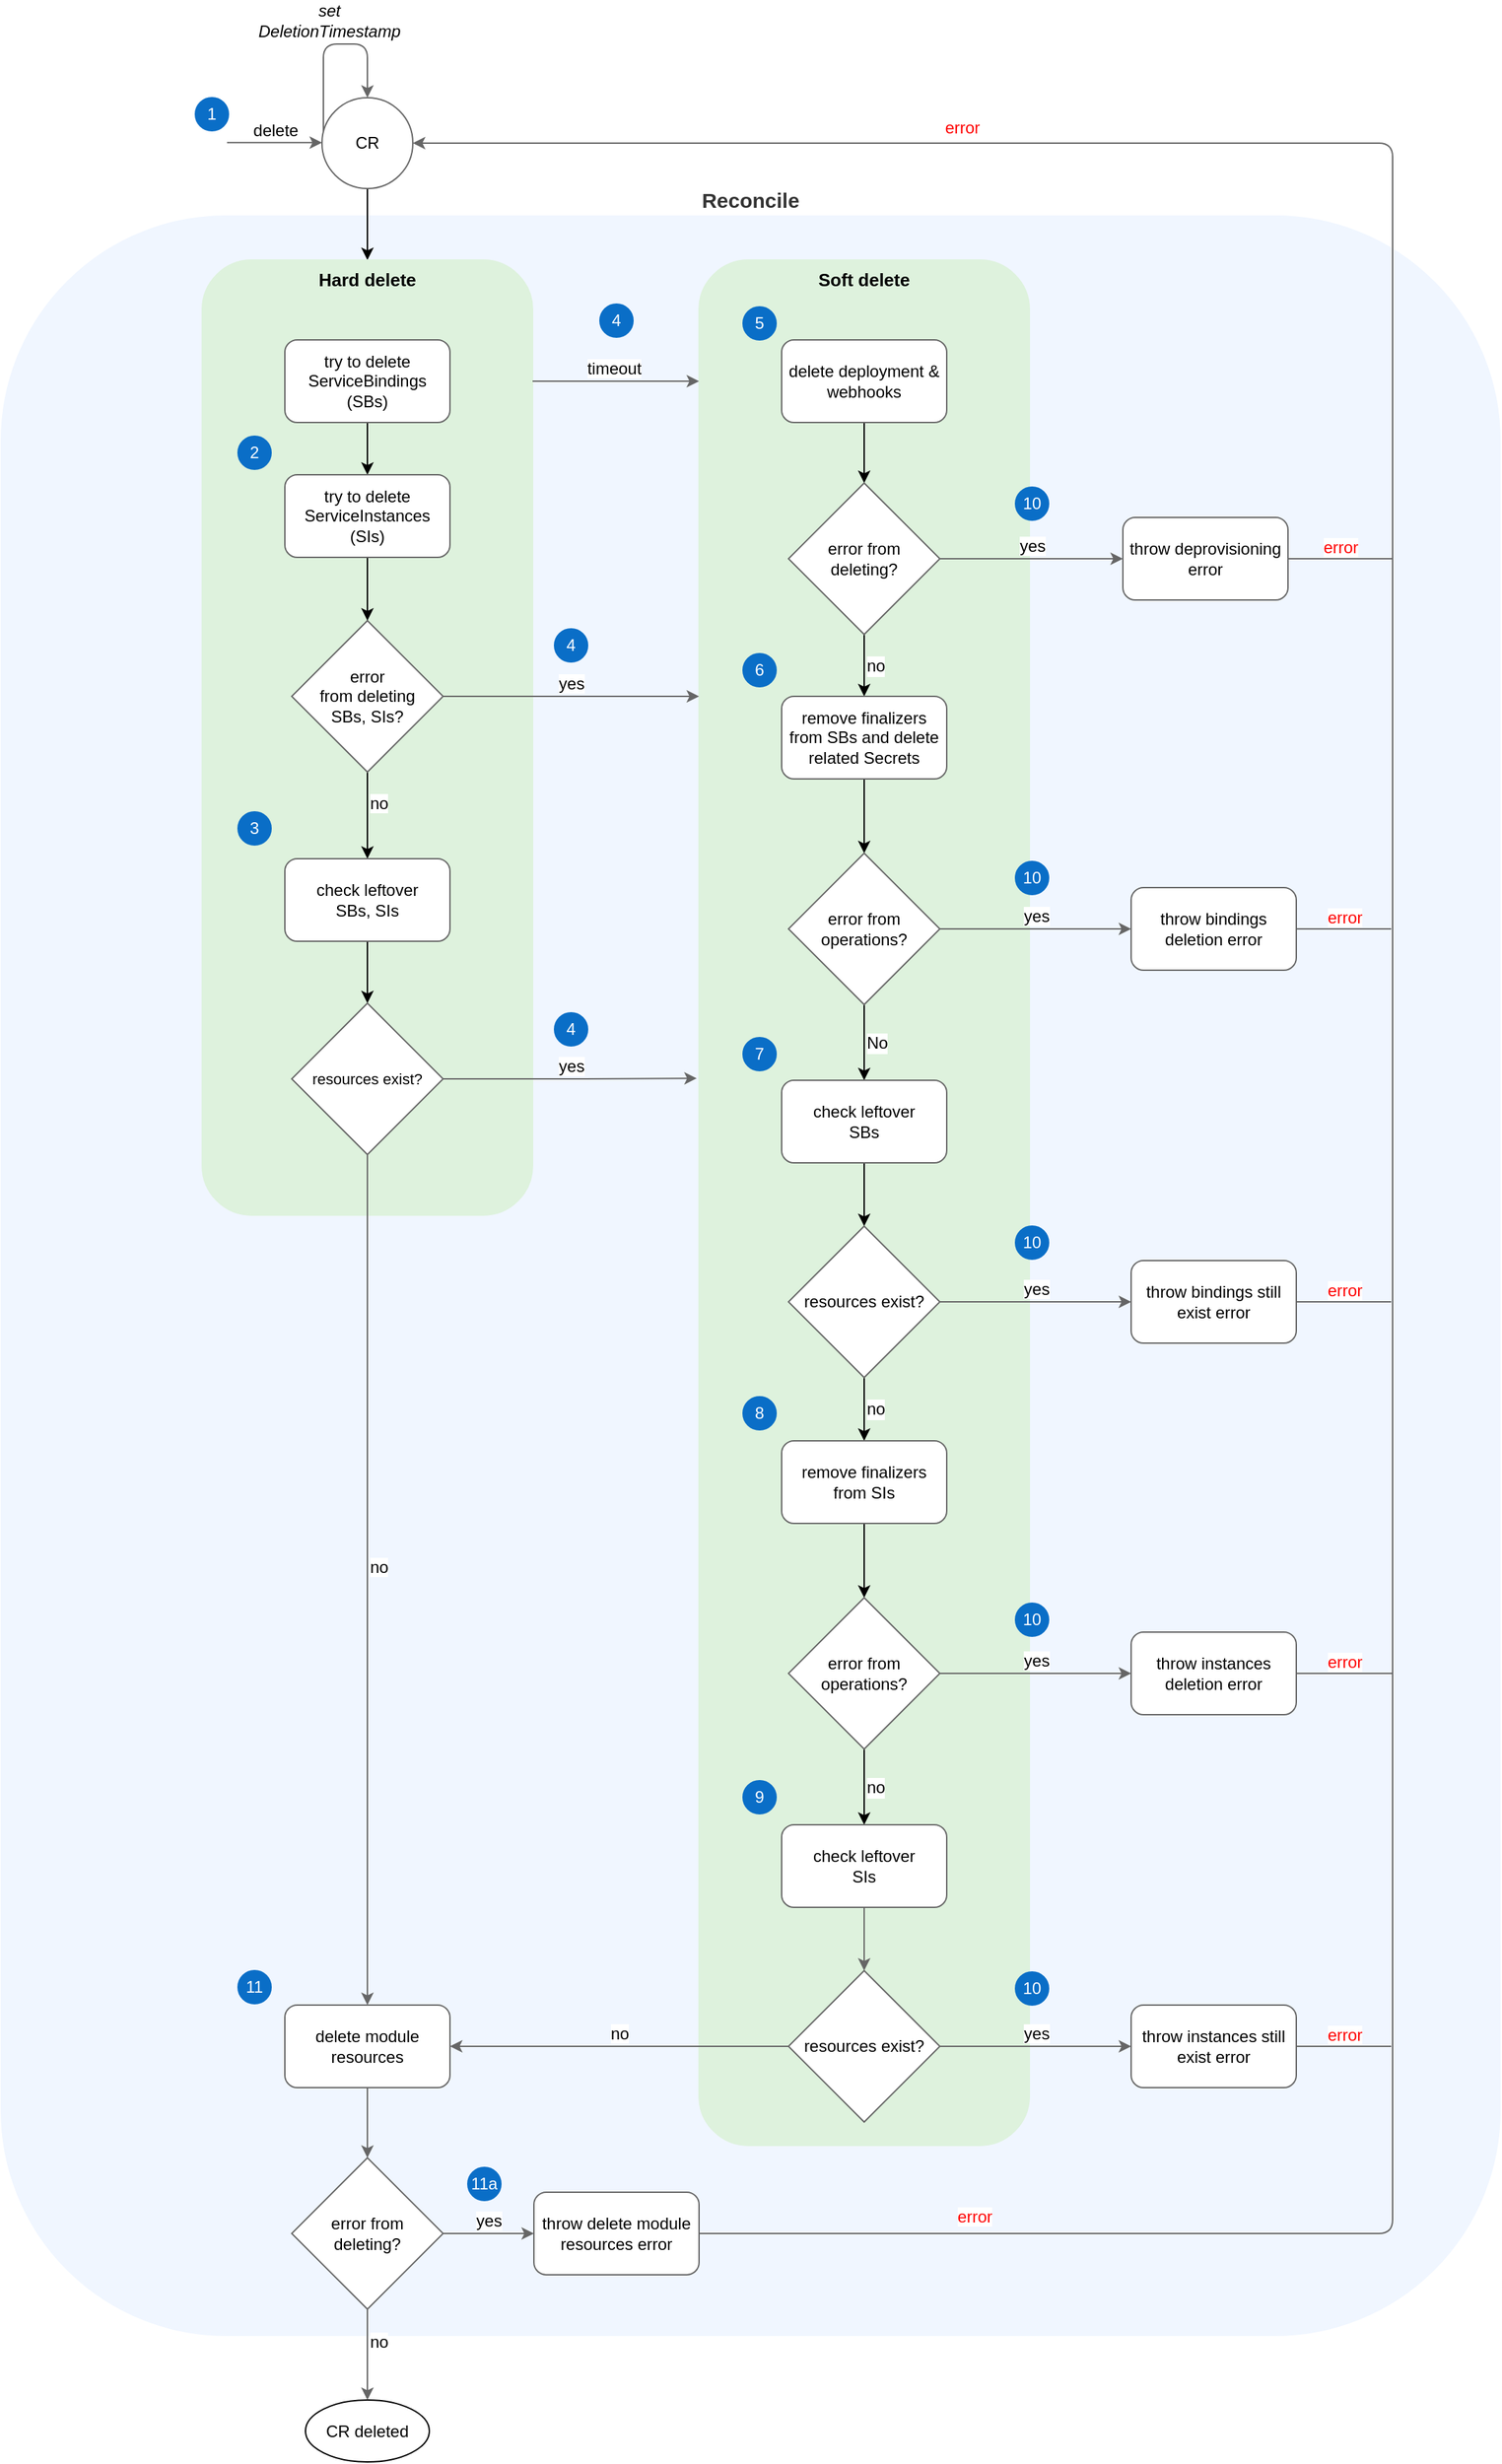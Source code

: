 <mxfile version="21.6.5" type="device">
  <diagram id="lu0qVTgI4R-YYrcZuvKL" name="Strona-1">
    <mxGraphModel dx="2233" dy="1082" grid="0" gridSize="10" guides="1" tooltips="1" connect="1" arrows="1" fold="1" page="0" pageScale="1" pageWidth="827" pageHeight="1169" math="0" shadow="0">
      <root>
        <mxCell id="0" />
        <mxCell id="1" parent="0" />
        <mxCell id="O6QXdMl-xdjii7lvghlq-1" value="&lt;font style=&quot;font-size: 15px;&quot;&gt;Reconcile&lt;/font&gt;" style="rounded=1;whiteSpace=wrap;html=1;fontColor=#333333;fillColor=#f0f6ff;strokeColor=#f0f6ff;labelPosition=center;verticalLabelPosition=top;align=center;verticalAlign=bottom;fontStyle=1" parent="1" vertex="1">
          <mxGeometry x="-857" y="430" width="1089" height="1540" as="geometry" />
        </mxCell>
        <mxCell id="O6QXdMl-xdjii7lvghlq-54" value="" style="edgeStyle=orthogonalEdgeStyle;rounded=1;orthogonalLoop=1;jettySize=auto;html=1;fontSize=10;fontColor=#000000;" parent="1" source="9s4blzP_cOgsW_nrXSzR-4" target="9s4blzP_cOgsW_nrXSzR-12" edge="1">
          <mxGeometry relative="1" as="geometry" />
        </mxCell>
        <mxCell id="9s4blzP_cOgsW_nrXSzR-4" value="CR" style="ellipse;whiteSpace=wrap;html=1;aspect=fixed;fillColor=#FFFFFF;strokeColor=#666666;" parent="1" vertex="1">
          <mxGeometry x="-624" y="344" width="66" height="66" as="geometry" />
        </mxCell>
        <mxCell id="9s4blzP_cOgsW_nrXSzR-6" value="&lt;font style=&quot;font-size: 12px;&quot;&gt;delete&lt;/font&gt;" style="endArrow=classic;html=1;rounded=1;labelPosition=center;verticalLabelPosition=top;align=center;verticalAlign=bottom;strokeColor=#666666;" parent="1" edge="1">
          <mxGeometry width="50" height="50" relative="1" as="geometry">
            <mxPoint x="-693" y="376.66" as="sourcePoint" />
            <mxPoint x="-624" y="376.66" as="targetPoint" />
          </mxGeometry>
        </mxCell>
        <mxCell id="9s4blzP_cOgsW_nrXSzR-7" value="&lt;i style=&quot;font-size: 12px;&quot;&gt;set&lt;br&gt;DeletionTimestamp&lt;/i&gt;" style="edgeStyle=orthogonalEdgeStyle;rounded=1;orthogonalLoop=1;jettySize=auto;html=1;entryX=0.5;entryY=0;entryDx=0;entryDy=0;labelPosition=center;verticalLabelPosition=top;align=center;verticalAlign=bottom;strokeColor=#666666;" parent="1" source="9s4blzP_cOgsW_nrXSzR-4" target="9s4blzP_cOgsW_nrXSzR-4" edge="1">
          <mxGeometry relative="1" as="geometry">
            <mxPoint x="-553" y="347" as="targetPoint" />
            <Array as="points">
              <mxPoint x="-623" y="305" />
              <mxPoint x="-591" y="305" />
            </Array>
          </mxGeometry>
        </mxCell>
        <mxCell id="9s4blzP_cOgsW_nrXSzR-12" value="&lt;font style=&quot;font-size: 13px;&quot;&gt;&lt;b&gt;Hard delete&lt;/b&gt;&lt;/font&gt;" style="rounded=1;whiteSpace=wrap;html=1;labelPosition=center;verticalLabelPosition=middle;align=center;verticalAlign=top;strokeColor=#def2dd;fillColor=#def2dd;" parent="1" vertex="1">
          <mxGeometry x="-711" y="462" width="240" height="694" as="geometry" />
        </mxCell>
        <mxCell id="9s4blzP_cOgsW_nrXSzR-21" value="&lt;font style=&quot;font-size: 13px;&quot;&gt;&lt;b&gt;Soft delete&lt;/b&gt;&lt;/font&gt;" style="rounded=1;whiteSpace=wrap;html=1;verticalAlign=top;strokeColor=#def2dd;fillColor=#def2dd;" parent="1" vertex="1">
          <mxGeometry x="-350" y="462" width="240" height="1370" as="geometry" />
        </mxCell>
        <mxCell id="O6QXdMl-xdjii7lvghlq-8" value="yes" style="edgeStyle=orthogonalEdgeStyle;rounded=1;orthogonalLoop=1;jettySize=auto;html=1;fontSize=12;fontColor=#000000;exitX=1;exitY=0.5;exitDx=0;exitDy=0;strokeColor=#666666;verticalAlign=bottom;" parent="1" source="O6QXdMl-xdjii7lvghlq-2" target="9s4blzP_cOgsW_nrXSzR-21" edge="1">
          <mxGeometry relative="1" as="geometry">
            <Array as="points">
              <mxPoint x="-405" y="779" />
              <mxPoint x="-405" y="779" />
            </Array>
          </mxGeometry>
        </mxCell>
        <mxCell id="O6QXdMl-xdjii7lvghlq-14" value="no" style="edgeStyle=orthogonalEdgeStyle;rounded=1;orthogonalLoop=1;jettySize=auto;html=1;fontSize=12;fontColor=#000000;labelPosition=right;verticalLabelPosition=middle;align=left;verticalAlign=bottom;" parent="1" source="O6QXdMl-xdjii7lvghlq-2" target="O6QXdMl-xdjii7lvghlq-10" edge="1">
          <mxGeometry relative="1" as="geometry" />
        </mxCell>
        <mxCell id="O6QXdMl-xdjii7lvghlq-2" value="&lt;font style=&quot;font-size: 12px;&quot;&gt;error &lt;br&gt;from deleting&lt;br&gt;SBs, SIs?&lt;/font&gt;" style="rhombus;whiteSpace=wrap;html=1;fontSize=11;aspect=fixed;strokeColor=#666666;" parent="1" vertex="1">
          <mxGeometry x="-646" y="724" width="110" height="110" as="geometry" />
        </mxCell>
        <mxCell id="O6QXdMl-xdjii7lvghlq-6" value="" style="edgeStyle=orthogonalEdgeStyle;rounded=1;orthogonalLoop=1;jettySize=auto;html=1;fontSize=12;fontColor=#FF0000;" parent="1" source="O6QXdMl-xdjii7lvghlq-3" target="O6QXdMl-xdjii7lvghlq-5" edge="1">
          <mxGeometry relative="1" as="geometry" />
        </mxCell>
        <mxCell id="mvj4oXj6JV9amYfgUnpZ-20" value="" style="edgeStyle=orthogonalEdgeStyle;rounded=1;orthogonalLoop=1;jettySize=auto;html=1;strokeColor=#666666;" parent="1" edge="1">
          <mxGeometry relative="1" as="geometry">
            <mxPoint x="-471" y="550" as="sourcePoint" />
            <mxPoint x="-350" y="550" as="targetPoint" />
          </mxGeometry>
        </mxCell>
        <mxCell id="mvj4oXj6JV9amYfgUnpZ-23" value="timeout" style="edgeLabel;html=1;align=center;verticalAlign=bottom;resizable=0;points=[];fontSize=12;" parent="mvj4oXj6JV9amYfgUnpZ-20" vertex="1" connectable="0">
          <mxGeometry x="-0.033" y="1" relative="1" as="geometry">
            <mxPoint as="offset" />
          </mxGeometry>
        </mxCell>
        <mxCell id="O6QXdMl-xdjii7lvghlq-3" value="try to delete ServiceBindings&lt;br&gt;(SBs)" style="rounded=1;whiteSpace=wrap;html=1;strokeColor=#666666;" parent="1" vertex="1">
          <mxGeometry x="-651" y="520" width="120" height="60" as="geometry" />
        </mxCell>
        <mxCell id="O6QXdMl-xdjii7lvghlq-7" value="" style="edgeStyle=orthogonalEdgeStyle;rounded=1;orthogonalLoop=1;jettySize=auto;html=1;fontSize=12;fontColor=#FF0000;" parent="1" source="O6QXdMl-xdjii7lvghlq-5" target="O6QXdMl-xdjii7lvghlq-2" edge="1">
          <mxGeometry relative="1" as="geometry" />
        </mxCell>
        <mxCell id="O6QXdMl-xdjii7lvghlq-5" value="try to delete ServiceInstances&lt;br&gt;(SIs)" style="rounded=1;whiteSpace=wrap;html=1;strokeColor=#666666;" parent="1" vertex="1">
          <mxGeometry x="-651" y="618" width="120" height="60" as="geometry" />
        </mxCell>
        <mxCell id="O6QXdMl-xdjii7lvghlq-15" value="" style="edgeStyle=orthogonalEdgeStyle;rounded=1;orthogonalLoop=1;jettySize=auto;html=1;fontSize=12;fontColor=#000000;" parent="1" source="O6QXdMl-xdjii7lvghlq-10" target="O6QXdMl-xdjii7lvghlq-13" edge="1">
          <mxGeometry relative="1" as="geometry" />
        </mxCell>
        <mxCell id="O6QXdMl-xdjii7lvghlq-10" value="check leftover&lt;br&gt;SBs, SIs" style="rounded=1;whiteSpace=wrap;html=1;strokeColor=#666666;" parent="1" vertex="1">
          <mxGeometry x="-651" y="897" width="120" height="60" as="geometry" />
        </mxCell>
        <mxCell id="O6QXdMl-xdjii7lvghlq-17" value="yes" style="edgeStyle=orthogonalEdgeStyle;rounded=1;orthogonalLoop=1;jettySize=auto;html=1;entryX=-0.007;entryY=0.434;entryDx=0;entryDy=0;entryPerimeter=0;fontSize=12;fontColor=#000000;strokeColor=#666666;verticalAlign=bottom;" parent="1" source="O6QXdMl-xdjii7lvghlq-13" target="9s4blzP_cOgsW_nrXSzR-21" edge="1">
          <mxGeometry relative="1" as="geometry" />
        </mxCell>
        <mxCell id="O6QXdMl-xdjii7lvghlq-19" value="no" style="edgeStyle=orthogonalEdgeStyle;rounded=1;orthogonalLoop=1;jettySize=auto;html=1;fontSize=12;fontColor=#000000;strokeColor=#666666;labelPosition=right;verticalLabelPosition=middle;align=left;verticalAlign=bottom;" parent="1" source="O6QXdMl-xdjii7lvghlq-13" target="O6QXdMl-xdjii7lvghlq-18" edge="1">
          <mxGeometry relative="1" as="geometry" />
        </mxCell>
        <mxCell id="O6QXdMl-xdjii7lvghlq-13" value="resources exist?" style="rhombus;whiteSpace=wrap;html=1;fontSize=11;aspect=fixed;strokeColor=#666666;" parent="1" vertex="1">
          <mxGeometry x="-646" y="1002" width="110" height="110" as="geometry" />
        </mxCell>
        <mxCell id="O6QXdMl-xdjii7lvghlq-59" value="" style="edgeStyle=orthogonalEdgeStyle;rounded=1;orthogonalLoop=1;jettySize=auto;html=1;fontSize=10;fontColor=#000000;strokeColor=#666666;" parent="1" source="O6QXdMl-xdjii7lvghlq-18" target="O6QXdMl-xdjii7lvghlq-56" edge="1">
          <mxGeometry relative="1" as="geometry" />
        </mxCell>
        <mxCell id="O6QXdMl-xdjii7lvghlq-18" value="delete module resources" style="rounded=1;whiteSpace=wrap;html=1;strokeColor=#666666;" parent="1" vertex="1">
          <mxGeometry x="-651" y="1730" width="120" height="60" as="geometry" />
        </mxCell>
        <mxCell id="O6QXdMl-xdjii7lvghlq-23" value="" style="edgeStyle=orthogonalEdgeStyle;rounded=1;orthogonalLoop=1;jettySize=auto;html=1;fontSize=12;fontColor=#000000;" parent="1" source="O6QXdMl-xdjii7lvghlq-21" target="O6QXdMl-xdjii7lvghlq-22" edge="1">
          <mxGeometry relative="1" as="geometry" />
        </mxCell>
        <mxCell id="O6QXdMl-xdjii7lvghlq-21" value="delete deployment &amp;amp; webhooks" style="rounded=1;whiteSpace=wrap;html=1;strokeColor=#666666;" parent="1" vertex="1">
          <mxGeometry x="-290" y="520" width="120" height="60" as="geometry" />
        </mxCell>
        <mxCell id="O6QXdMl-xdjii7lvghlq-25" value="&lt;font style=&quot;font-size: 12px;&quot;&gt;yes&lt;/font&gt;" style="edgeStyle=orthogonalEdgeStyle;rounded=1;orthogonalLoop=1;jettySize=auto;html=1;fontSize=10;fontColor=#000000;entryX=0;entryY=0.5;entryDx=0;entryDy=0;strokeColor=#666666;verticalAlign=bottom;" parent="1" source="O6QXdMl-xdjii7lvghlq-22" target="O6QXdMl-xdjii7lvghlq-24" edge="1">
          <mxGeometry relative="1" as="geometry">
            <mxPoint x="-95" y="679" as="targetPoint" />
          </mxGeometry>
        </mxCell>
        <mxCell id="O6QXdMl-xdjii7lvghlq-27" value="no" style="edgeStyle=orthogonalEdgeStyle;rounded=1;orthogonalLoop=1;jettySize=auto;html=1;fontSize=12;fontColor=#000000;verticalAlign=middle;labelPosition=right;verticalLabelPosition=middle;align=left;" parent="1" source="O6QXdMl-xdjii7lvghlq-22" target="O6QXdMl-xdjii7lvghlq-26" edge="1">
          <mxGeometry relative="1" as="geometry" />
        </mxCell>
        <mxCell id="O6QXdMl-xdjii7lvghlq-22" value="&lt;font style=&quot;font-size: 12px;&quot;&gt;error from&lt;br&gt;deleting?&lt;/font&gt;" style="rhombus;whiteSpace=wrap;html=1;fontSize=11;aspect=fixed;strokeColor=#666666;" parent="1" vertex="1">
          <mxGeometry x="-285" y="624" width="110" height="110" as="geometry" />
        </mxCell>
        <mxCell id="O6QXdMl-xdjii7lvghlq-78" value="error" style="edgeStyle=orthogonalEdgeStyle;rounded=1;orthogonalLoop=1;jettySize=auto;html=1;fontSize=12;fontColor=#FF0000;endArrow=none;endFill=0;labelPosition=center;verticalLabelPosition=top;align=center;verticalAlign=bottom;strokeColor=#666666;" parent="1" source="O6QXdMl-xdjii7lvghlq-24" edge="1">
          <mxGeometry relative="1" as="geometry">
            <mxPoint x="154" y="679" as="targetPoint" />
          </mxGeometry>
        </mxCell>
        <mxCell id="O6QXdMl-xdjii7lvghlq-24" value="throw deprovisioning error" style="rounded=1;whiteSpace=wrap;html=1;strokeColor=#666666;" parent="1" vertex="1">
          <mxGeometry x="-42" y="649" width="120" height="60" as="geometry" />
        </mxCell>
        <mxCell id="O6QXdMl-xdjii7lvghlq-29" value="" style="edgeStyle=orthogonalEdgeStyle;rounded=1;orthogonalLoop=1;jettySize=auto;html=1;fontSize=10;fontColor=#000000;" parent="1" source="O6QXdMl-xdjii7lvghlq-26" target="O6QXdMl-xdjii7lvghlq-28" edge="1">
          <mxGeometry relative="1" as="geometry" />
        </mxCell>
        <mxCell id="O6QXdMl-xdjii7lvghlq-26" value="remove finalizers from SBs and delete related Secrets" style="rounded=1;whiteSpace=wrap;html=1;strokeColor=#666666;" parent="1" vertex="1">
          <mxGeometry x="-290" y="779" width="120" height="60" as="geometry" />
        </mxCell>
        <mxCell id="O6QXdMl-xdjii7lvghlq-33" value="No" style="edgeStyle=orthogonalEdgeStyle;rounded=1;orthogonalLoop=1;jettySize=auto;html=1;fontSize=12;fontColor=#000000;verticalAlign=middle;labelPosition=right;verticalLabelPosition=middle;align=left;" parent="1" source="O6QXdMl-xdjii7lvghlq-28" target="O6QXdMl-xdjii7lvghlq-32" edge="1">
          <mxGeometry relative="1" as="geometry" />
        </mxCell>
        <mxCell id="O6QXdMl-xdjii7lvghlq-37" value="&lt;font style=&quot;font-size: 12px;&quot;&gt;yes&lt;/font&gt;" style="edgeStyle=orthogonalEdgeStyle;rounded=1;orthogonalLoop=1;jettySize=auto;html=1;entryX=0;entryY=0.5;entryDx=0;entryDy=0;fontSize=10;fontColor=#000000;strokeColor=#666666;verticalAlign=bottom;" parent="1" source="O6QXdMl-xdjii7lvghlq-28" target="O6QXdMl-xdjii7lvghlq-35" edge="1">
          <mxGeometry relative="1" as="geometry" />
        </mxCell>
        <mxCell id="O6QXdMl-xdjii7lvghlq-28" value="&lt;font style=&quot;font-size: 12px;&quot;&gt;error from operations?&lt;/font&gt;" style="rhombus;whiteSpace=wrap;html=1;fontSize=11;aspect=fixed;strokeColor=#666666;" parent="1" vertex="1">
          <mxGeometry x="-285" y="893" width="110" height="110" as="geometry" />
        </mxCell>
        <mxCell id="O6QXdMl-xdjii7lvghlq-38" value="" style="edgeStyle=orthogonalEdgeStyle;rounded=1;orthogonalLoop=1;jettySize=auto;html=1;fontSize=10;fontColor=#000000;" parent="1" source="O6QXdMl-xdjii7lvghlq-32" target="O6QXdMl-xdjii7lvghlq-34" edge="1">
          <mxGeometry relative="1" as="geometry" />
        </mxCell>
        <mxCell id="O6QXdMl-xdjii7lvghlq-32" value="check leftover&lt;br&gt;SBs" style="rounded=1;whiteSpace=wrap;html=1;strokeColor=#666666;" parent="1" vertex="1">
          <mxGeometry x="-290" y="1058" width="120" height="60" as="geometry" />
        </mxCell>
        <mxCell id="O6QXdMl-xdjii7lvghlq-40" value="&lt;font style=&quot;font-size: 12px;&quot;&gt;yes&lt;/font&gt;" style="edgeStyle=orthogonalEdgeStyle;rounded=1;orthogonalLoop=1;jettySize=auto;html=1;entryX=0;entryY=0.5;entryDx=0;entryDy=0;fontSize=10;fontColor=#000000;strokeColor=#666666;verticalAlign=bottom;" parent="1" source="O6QXdMl-xdjii7lvghlq-34" target="O6QXdMl-xdjii7lvghlq-39" edge="1">
          <mxGeometry relative="1" as="geometry" />
        </mxCell>
        <mxCell id="O6QXdMl-xdjii7lvghlq-48" value="no" style="edgeStyle=orthogonalEdgeStyle;rounded=1;orthogonalLoop=1;jettySize=auto;html=1;fontSize=12;fontColor=#000000;verticalAlign=middle;labelPosition=right;verticalLabelPosition=middle;align=left;" parent="1" source="O6QXdMl-xdjii7lvghlq-34" target="O6QXdMl-xdjii7lvghlq-42" edge="1">
          <mxGeometry relative="1" as="geometry" />
        </mxCell>
        <mxCell id="O6QXdMl-xdjii7lvghlq-34" value="&lt;font style=&quot;font-size: 12px;&quot;&gt;resources exist?&lt;/font&gt;" style="rhombus;whiteSpace=wrap;html=1;fontSize=11;aspect=fixed;strokeColor=#666666;" parent="1" vertex="1">
          <mxGeometry x="-285" y="1164" width="110" height="110" as="geometry" />
        </mxCell>
        <mxCell id="O6QXdMl-xdjii7lvghlq-77" value="error" style="edgeStyle=orthogonalEdgeStyle;rounded=1;orthogonalLoop=1;jettySize=auto;html=1;fontSize=12;fontColor=#FF0000;endArrow=none;endFill=0;labelPosition=center;verticalLabelPosition=top;align=center;verticalAlign=bottom;strokeColor=#666666;" parent="1" source="O6QXdMl-xdjii7lvghlq-35" edge="1">
          <mxGeometry relative="1" as="geometry">
            <mxPoint x="153" y="948" as="targetPoint" />
          </mxGeometry>
        </mxCell>
        <mxCell id="O6QXdMl-xdjii7lvghlq-35" value="throw bindings deletion error" style="rounded=1;whiteSpace=wrap;html=1;strokeColor=#666666;" parent="1" vertex="1">
          <mxGeometry x="-36" y="918" width="120" height="60" as="geometry" />
        </mxCell>
        <mxCell id="O6QXdMl-xdjii7lvghlq-76" value="error" style="edgeStyle=orthogonalEdgeStyle;rounded=1;orthogonalLoop=1;jettySize=auto;html=1;fontSize=12;fontColor=#FF0000;endArrow=none;endFill=0;labelPosition=center;verticalLabelPosition=top;align=center;verticalAlign=bottom;strokeColor=#666666;" parent="1" source="O6QXdMl-xdjii7lvghlq-39" edge="1">
          <mxGeometry relative="1" as="geometry">
            <mxPoint x="153" y="1219" as="targetPoint" />
          </mxGeometry>
        </mxCell>
        <mxCell id="O6QXdMl-xdjii7lvghlq-39" value="throw bindings still exist error" style="rounded=1;whiteSpace=wrap;html=1;strokeColor=#666666;" parent="1" vertex="1">
          <mxGeometry x="-36" y="1189" width="120" height="60" as="geometry" />
        </mxCell>
        <mxCell id="O6QXdMl-xdjii7lvghlq-41" value="" style="edgeStyle=orthogonalEdgeStyle;rounded=1;orthogonalLoop=1;jettySize=auto;html=1;fontSize=10;fontColor=#000000;" parent="1" source="O6QXdMl-xdjii7lvghlq-42" target="O6QXdMl-xdjii7lvghlq-44" edge="1">
          <mxGeometry relative="1" as="geometry" />
        </mxCell>
        <mxCell id="O6QXdMl-xdjii7lvghlq-42" value="remove finalizers from SIs" style="rounded=1;whiteSpace=wrap;html=1;strokeColor=#666666;" parent="1" vertex="1">
          <mxGeometry x="-290" y="1320" width="120" height="60" as="geometry" />
        </mxCell>
        <mxCell id="O6QXdMl-xdjii7lvghlq-43" value="no" style="edgeStyle=orthogonalEdgeStyle;rounded=1;orthogonalLoop=1;jettySize=auto;html=1;fontSize=12;fontColor=#000000;verticalAlign=middle;labelPosition=right;verticalLabelPosition=middle;align=left;" parent="1" source="O6QXdMl-xdjii7lvghlq-44" target="O6QXdMl-xdjii7lvghlq-46" edge="1">
          <mxGeometry relative="1" as="geometry" />
        </mxCell>
        <mxCell id="O6QXdMl-xdjii7lvghlq-50" value="&lt;font style=&quot;font-size: 12px;&quot;&gt;yes&lt;/font&gt;" style="edgeStyle=orthogonalEdgeStyle;rounded=1;orthogonalLoop=1;jettySize=auto;html=1;fontSize=10;fontColor=#000000;entryX=0;entryY=0.5;entryDx=0;entryDy=0;strokeColor=#666666;verticalAlign=bottom;" parent="1" source="O6QXdMl-xdjii7lvghlq-44" target="O6QXdMl-xdjii7lvghlq-49" edge="1">
          <mxGeometry relative="1" as="geometry">
            <mxPoint x="-95" y="1489" as="targetPoint" />
          </mxGeometry>
        </mxCell>
        <mxCell id="O6QXdMl-xdjii7lvghlq-44" value="&lt;font style=&quot;font-size: 12px;&quot;&gt;error from operations?&lt;/font&gt;" style="rhombus;whiteSpace=wrap;html=1;fontSize=11;aspect=fixed;strokeColor=#666666;" parent="1" vertex="1">
          <mxGeometry x="-285" y="1434" width="110" height="110" as="geometry" />
        </mxCell>
        <mxCell id="O6QXdMl-xdjii7lvghlq-45" value="" style="edgeStyle=orthogonalEdgeStyle;rounded=1;orthogonalLoop=1;jettySize=auto;html=1;fontSize=10;fontColor=#000000;strokeColor=#666666;" parent="1" source="O6QXdMl-xdjii7lvghlq-46" target="O6QXdMl-xdjii7lvghlq-47" edge="1">
          <mxGeometry relative="1" as="geometry">
            <Array as="points">
              <mxPoint x="-230" y="1693" />
              <mxPoint x="-230" y="1693" />
            </Array>
          </mxGeometry>
        </mxCell>
        <mxCell id="O6QXdMl-xdjii7lvghlq-46" value="check leftover&lt;br&gt;SIs" style="rounded=1;whiteSpace=wrap;html=1;strokeColor=#666666;" parent="1" vertex="1">
          <mxGeometry x="-290" y="1599" width="120" height="60" as="geometry" />
        </mxCell>
        <mxCell id="O6QXdMl-xdjii7lvghlq-52" value="&lt;font style=&quot;font-size: 12px;&quot;&gt;yes&lt;/font&gt;" style="edgeStyle=orthogonalEdgeStyle;rounded=1;orthogonalLoop=1;jettySize=auto;html=1;fontSize=10;fontColor=#000000;entryX=0;entryY=0.5;entryDx=0;entryDy=0;strokeColor=#666666;verticalAlign=bottom;" parent="1" source="O6QXdMl-xdjii7lvghlq-47" target="O6QXdMl-xdjii7lvghlq-51" edge="1">
          <mxGeometry relative="1" as="geometry">
            <mxPoint x="-95" y="1760" as="targetPoint" />
          </mxGeometry>
        </mxCell>
        <mxCell id="O6QXdMl-xdjii7lvghlq-55" value="&lt;font style=&quot;font-size: 12px;&quot;&gt;no&lt;/font&gt;" style="edgeStyle=orthogonalEdgeStyle;rounded=1;orthogonalLoop=1;jettySize=auto;html=1;entryX=1;entryY=0.5;entryDx=0;entryDy=0;fontSize=10;fontColor=#000000;strokeColor=#666666;verticalAlign=bottom;" parent="1" source="O6QXdMl-xdjii7lvghlq-47" target="O6QXdMl-xdjii7lvghlq-18" edge="1">
          <mxGeometry relative="1" as="geometry" />
        </mxCell>
        <mxCell id="O6QXdMl-xdjii7lvghlq-47" value="&lt;font style=&quot;font-size: 12px;&quot;&gt;resources exist?&lt;/font&gt;" style="rhombus;whiteSpace=wrap;html=1;fontSize=11;aspect=fixed;strokeColor=#666666;" parent="1" vertex="1">
          <mxGeometry x="-285" y="1705" width="110" height="110" as="geometry" />
        </mxCell>
        <mxCell id="O6QXdMl-xdjii7lvghlq-75" value="error" style="edgeStyle=orthogonalEdgeStyle;rounded=1;orthogonalLoop=1;jettySize=auto;html=1;fontSize=12;fontColor=#FF0000;endArrow=none;endFill=0;labelPosition=center;verticalLabelPosition=top;align=center;verticalAlign=bottom;strokeColor=#666666;" parent="1" source="O6QXdMl-xdjii7lvghlq-49" edge="1">
          <mxGeometry relative="1" as="geometry">
            <mxPoint x="154" y="1489" as="targetPoint" />
          </mxGeometry>
        </mxCell>
        <mxCell id="O6QXdMl-xdjii7lvghlq-49" value="throw instances deletion error" style="rounded=1;whiteSpace=wrap;html=1;strokeColor=#666666;" parent="1" vertex="1">
          <mxGeometry x="-36" y="1459" width="120" height="60" as="geometry" />
        </mxCell>
        <mxCell id="O6QXdMl-xdjii7lvghlq-74" value="error" style="edgeStyle=orthogonalEdgeStyle;orthogonalLoop=1;jettySize=auto;html=1;fontSize=12;fontColor=#FF0000;endArrow=none;endFill=0;labelPosition=center;verticalLabelPosition=top;align=center;verticalAlign=bottom;strokeColor=#666666;rounded=1;" parent="1" source="O6QXdMl-xdjii7lvghlq-51" edge="1">
          <mxGeometry relative="1" as="geometry">
            <mxPoint x="153" y="1760" as="targetPoint" />
          </mxGeometry>
        </mxCell>
        <mxCell id="O6QXdMl-xdjii7lvghlq-51" value="throw instances still exist error" style="rounded=1;whiteSpace=wrap;html=1;strokeColor=#666666;" parent="1" vertex="1">
          <mxGeometry x="-36" y="1730" width="120" height="60" as="geometry" />
        </mxCell>
        <mxCell id="O6QXdMl-xdjii7lvghlq-53" value="CR deleted" style="ellipse;whiteSpace=wrap;html=1;fillColor=#FFFFFF;strokeColor=#000000;" parent="1" vertex="1">
          <mxGeometry x="-636" y="2017" width="90" height="45" as="geometry" />
        </mxCell>
        <mxCell id="O6QXdMl-xdjii7lvghlq-66" value="&lt;font style=&quot;font-size: 12px;&quot;&gt;no&lt;/font&gt;" style="edgeStyle=orthogonalEdgeStyle;rounded=1;orthogonalLoop=1;jettySize=auto;html=1;fontSize=10;fontColor=#000000;strokeColor=#666666;labelPosition=right;verticalLabelPosition=middle;align=left;verticalAlign=bottom;" parent="1" source="O6QXdMl-xdjii7lvghlq-56" target="O6QXdMl-xdjii7lvghlq-53" edge="1">
          <mxGeometry relative="1" as="geometry" />
        </mxCell>
        <mxCell id="O6QXdMl-xdjii7lvghlq-67" value="&lt;font style=&quot;font-size: 12px;&quot;&gt;yes&lt;/font&gt;" style="edgeStyle=orthogonalEdgeStyle;rounded=1;orthogonalLoop=1;jettySize=auto;html=1;fontSize=10;fontColor=#000000;strokeColor=#666666;verticalAlign=bottom;" parent="1" source="O6QXdMl-xdjii7lvghlq-56" target="O6QXdMl-xdjii7lvghlq-61" edge="1">
          <mxGeometry relative="1" as="geometry" />
        </mxCell>
        <mxCell id="O6QXdMl-xdjii7lvghlq-56" value="&lt;font style=&quot;font-size: 12px;&quot;&gt;error from&lt;br&gt;deleting?&lt;/font&gt;" style="rhombus;whiteSpace=wrap;html=1;fontSize=11;aspect=fixed;strokeColor=#666666;" parent="1" vertex="1">
          <mxGeometry x="-646" y="1841" width="110" height="110" as="geometry" />
        </mxCell>
        <mxCell id="mvj4oXj6JV9amYfgUnpZ-9" style="edgeStyle=elbowEdgeStyle;rounded=1;orthogonalLoop=1;jettySize=auto;html=1;endArrow=classic;endFill=1;strokeColor=#666666;entryX=1;entryY=0.5;entryDx=0;entryDy=0;verticalAlign=bottom;" parent="1" source="O6QXdMl-xdjii7lvghlq-61" target="9s4blzP_cOgsW_nrXSzR-4" edge="1">
          <mxGeometry relative="1" as="geometry">
            <mxPoint x="153" y="375" as="targetPoint" />
            <Array as="points">
              <mxPoint x="154" y="1134" />
            </Array>
          </mxGeometry>
        </mxCell>
        <mxCell id="mvj4oXj6JV9amYfgUnpZ-25" value="&lt;font color=&quot;#ff0000&quot; style=&quot;font-size: 12px;&quot;&gt;error&lt;/font&gt;" style="edgeLabel;html=1;align=center;verticalAlign=bottom;resizable=0;points=[];" parent="mvj4oXj6JV9amYfgUnpZ-9" vertex="1" connectable="0">
          <mxGeometry x="-0.853" y="4" relative="1" as="geometry">
            <mxPoint x="-1" as="offset" />
          </mxGeometry>
        </mxCell>
        <mxCell id="mvj4oXj6JV9amYfgUnpZ-26" value="&lt;font color=&quot;#ff0000&quot; style=&quot;font-size: 12px;&quot;&gt;error&lt;/font&gt;" style="edgeLabel;html=1;align=center;verticalAlign=bottom;resizable=0;points=[];" parent="mvj4oXj6JV9amYfgUnpZ-9" vertex="1" connectable="0">
          <mxGeometry x="0.708" y="-3" relative="1" as="geometry">
            <mxPoint x="-1" as="offset" />
          </mxGeometry>
        </mxCell>
        <mxCell id="O6QXdMl-xdjii7lvghlq-61" value="throw delete module resources error" style="rounded=1;whiteSpace=wrap;html=1;strokeColor=#666666;" parent="1" vertex="1">
          <mxGeometry x="-470" y="1866" width="120" height="60" as="geometry" />
        </mxCell>
        <mxCell id="pO3N0vJNKmqMab8EqsSR-1" value="&lt;font color=&quot;#ffffff&quot;&gt;1&lt;/font&gt;" style="ellipse;whiteSpace=wrap;html=1;aspect=fixed;fillColor=#0a6ec7;strokeColor=#0a6ec7;" parent="1" vertex="1">
          <mxGeometry x="-716" y="344" width="24" height="24" as="geometry" />
        </mxCell>
        <mxCell id="pO3N0vJNKmqMab8EqsSR-2" value="&lt;font color=&quot;#ffffff&quot;&gt;2&lt;/font&gt;" style="ellipse;whiteSpace=wrap;html=1;aspect=fixed;fillColor=#0a6ec7;strokeColor=#0a6ec7;" parent="1" vertex="1">
          <mxGeometry x="-685" y="590" width="24" height="24" as="geometry" />
        </mxCell>
        <mxCell id="pO3N0vJNKmqMab8EqsSR-3" value="&lt;font color=&quot;#ffffff&quot;&gt;3&lt;/font&gt;" style="ellipse;whiteSpace=wrap;html=1;aspect=fixed;fillColor=#0a6ec7;strokeColor=#0a6ec7;" parent="1" vertex="1">
          <mxGeometry x="-685" y="863" width="24" height="24" as="geometry" />
        </mxCell>
        <mxCell id="pO3N0vJNKmqMab8EqsSR-4" value="&lt;font color=&quot;#ffffff&quot;&gt;4&lt;/font&gt;" style="ellipse;whiteSpace=wrap;html=1;aspect=fixed;fillColor=#0a6ec7;strokeColor=#0a6ec7;" parent="1" vertex="1">
          <mxGeometry x="-422" y="494" width="24" height="24" as="geometry" />
        </mxCell>
        <mxCell id="pO3N0vJNKmqMab8EqsSR-5" value="&lt;font color=&quot;#ffffff&quot;&gt;4&lt;/font&gt;" style="ellipse;whiteSpace=wrap;html=1;aspect=fixed;fillColor=#0a6ec7;strokeColor=#0a6ec7;" parent="1" vertex="1">
          <mxGeometry x="-455" y="730" width="24" height="24" as="geometry" />
        </mxCell>
        <mxCell id="pO3N0vJNKmqMab8EqsSR-6" value="&lt;font color=&quot;#ffffff&quot;&gt;10&lt;/font&gt;" style="ellipse;whiteSpace=wrap;html=1;aspect=fixed;fillColor=#0a6ec7;strokeColor=#0a6ec7;" parent="1" vertex="1">
          <mxGeometry x="-120" y="627" width="24" height="24" as="geometry" />
        </mxCell>
        <mxCell id="pO3N0vJNKmqMab8EqsSR-7" value="&lt;font color=&quot;#ffffff&quot;&gt;5&lt;/font&gt;" style="ellipse;whiteSpace=wrap;html=1;aspect=fixed;fillColor=#0a6ec7;strokeColor=#0a6ec7;" parent="1" vertex="1">
          <mxGeometry x="-318" y="496" width="24" height="24" as="geometry" />
        </mxCell>
        <mxCell id="pO3N0vJNKmqMab8EqsSR-8" value="&lt;font color=&quot;#ffffff&quot;&gt;11&lt;/font&gt;" style="ellipse;whiteSpace=wrap;html=1;aspect=fixed;fillColor=#0a6ec7;strokeColor=#0a6ec7;" parent="1" vertex="1">
          <mxGeometry x="-685" y="1705" width="24" height="24" as="geometry" />
        </mxCell>
        <mxCell id="pO3N0vJNKmqMab8EqsSR-9" value="&lt;font color=&quot;#ffffff&quot;&gt;6&lt;/font&gt;" style="ellipse;whiteSpace=wrap;html=1;aspect=fixed;fillColor=#0a6ec7;strokeColor=#0a6ec7;" parent="1" vertex="1">
          <mxGeometry x="-318" y="748" width="24" height="24" as="geometry" />
        </mxCell>
        <mxCell id="pO3N0vJNKmqMab8EqsSR-10" value="&lt;font color=&quot;#ffffff&quot;&gt;4&lt;/font&gt;" style="ellipse;whiteSpace=wrap;html=1;aspect=fixed;fillColor=#0a6ec7;strokeColor=#0a6ec7;" parent="1" vertex="1">
          <mxGeometry x="-455" y="1009" width="24" height="24" as="geometry" />
        </mxCell>
        <mxCell id="pO3N0vJNKmqMab8EqsSR-11" value="&lt;font color=&quot;#ffffff&quot;&gt;7&lt;/font&gt;" style="ellipse;whiteSpace=wrap;html=1;aspect=fixed;fillColor=#0a6ec7;strokeColor=#0a6ec7;" parent="1" vertex="1">
          <mxGeometry x="-318" y="1027" width="24" height="24" as="geometry" />
        </mxCell>
        <mxCell id="pO3N0vJNKmqMab8EqsSR-12" value="&lt;font color=&quot;#ffffff&quot;&gt;8&lt;/font&gt;" style="ellipse;whiteSpace=wrap;html=1;aspect=fixed;fillColor=#0a6ec7;strokeColor=#0a6ec7;" parent="1" vertex="1">
          <mxGeometry x="-318" y="1288" width="24" height="24" as="geometry" />
        </mxCell>
        <mxCell id="pO3N0vJNKmqMab8EqsSR-13" value="&lt;font color=&quot;#ffffff&quot;&gt;9&lt;/font&gt;" style="ellipse;whiteSpace=wrap;html=1;aspect=fixed;fillColor=#0a6ec7;strokeColor=#0a6ec7;" parent="1" vertex="1">
          <mxGeometry x="-318" y="1567" width="24" height="24" as="geometry" />
        </mxCell>
        <mxCell id="pO3N0vJNKmqMab8EqsSR-17" value="&lt;font color=&quot;#ffffff&quot;&gt;10&lt;/font&gt;" style="ellipse;whiteSpace=wrap;html=1;aspect=fixed;fillColor=#0a6ec7;strokeColor=#0a6ec7;" parent="1" vertex="1">
          <mxGeometry x="-120" y="899" width="24" height="24" as="geometry" />
        </mxCell>
        <mxCell id="pO3N0vJNKmqMab8EqsSR-18" value="&lt;font color=&quot;#ffffff&quot;&gt;10&lt;/font&gt;" style="ellipse;whiteSpace=wrap;html=1;aspect=fixed;fillColor=#0a6ec7;strokeColor=#0a6ec7;" parent="1" vertex="1">
          <mxGeometry x="-120" y="1164" width="24" height="24" as="geometry" />
        </mxCell>
        <mxCell id="pO3N0vJNKmqMab8EqsSR-19" value="&lt;font color=&quot;#ffffff&quot;&gt;10&lt;/font&gt;" style="ellipse;whiteSpace=wrap;html=1;aspect=fixed;fillColor=#0a6ec7;strokeColor=#0a6ec7;" parent="1" vertex="1">
          <mxGeometry x="-120" y="1438" width="24" height="24" as="geometry" />
        </mxCell>
        <mxCell id="pO3N0vJNKmqMab8EqsSR-20" value="&lt;font color=&quot;#ffffff&quot;&gt;10&lt;/font&gt;" style="ellipse;whiteSpace=wrap;html=1;aspect=fixed;fillColor=#0a6ec7;strokeColor=#0a6ec7;" parent="1" vertex="1">
          <mxGeometry x="-120" y="1706" width="24" height="24" as="geometry" />
        </mxCell>
        <mxCell id="pO3N0vJNKmqMab8EqsSR-21" value="&lt;font color=&quot;#ffffff&quot;&gt;11a&lt;/font&gt;" style="ellipse;whiteSpace=wrap;html=1;aspect=fixed;fillColor=#0a6ec7;strokeColor=#0a6ec7;" parent="1" vertex="1">
          <mxGeometry x="-518" y="1848" width="24" height="24" as="geometry" />
        </mxCell>
      </root>
    </mxGraphModel>
  </diagram>
</mxfile>
